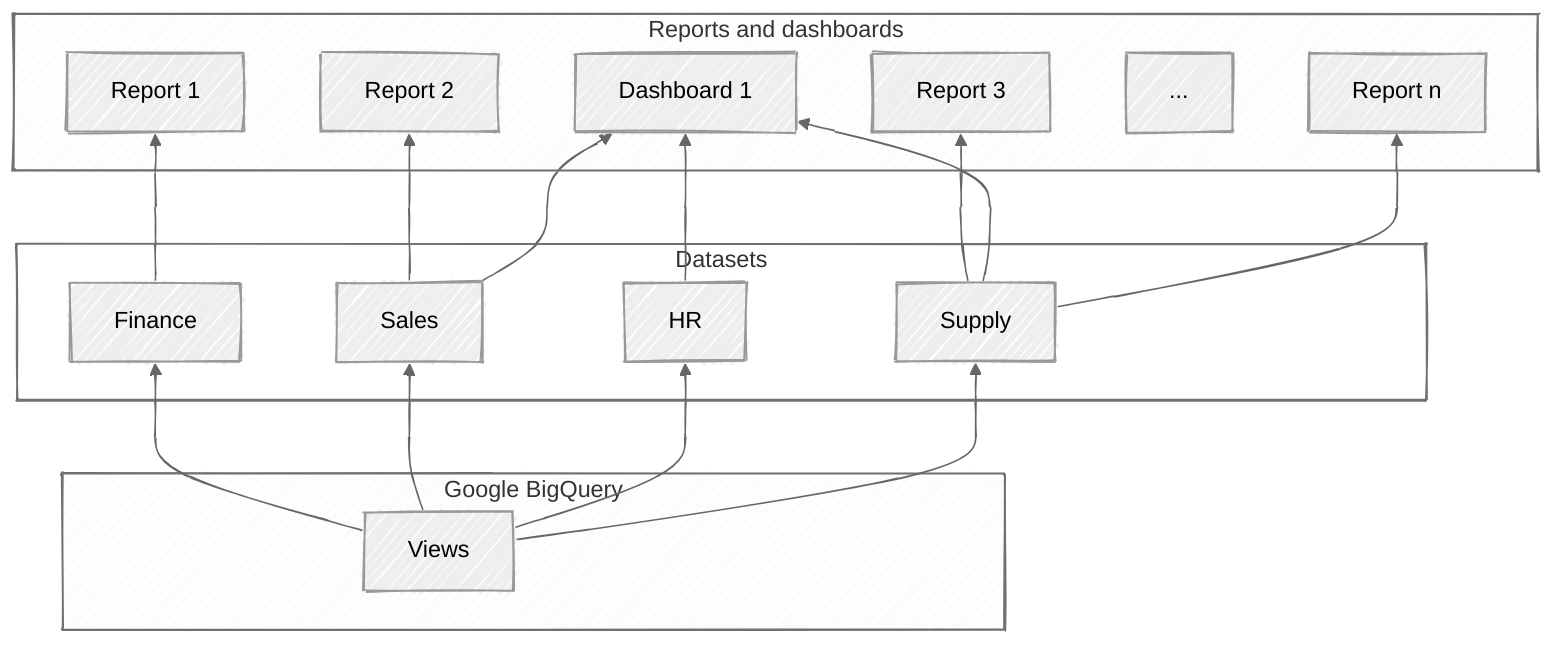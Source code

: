 ---
config:
  look: handDrawn
  theme: neutral
---
flowchart BT
 subgraph s3["Datasets"]
        n22["Sales"]
        n23["Supply"]
        n24["Finance"]
        n25["HR"]
  end
 subgraph s4["Reports and dashboards"]
        n26["Report 2"]
        n27["Report 3"]
        n29["Report 1"]
        n40["Dashboard 1"]
        n42["..."]
        n41["Report n"]
  end
 subgraph s5["Google BigQuery"]
        n51["Views"]
  end
    n51 --> n24 & n22 & n25 & n23
    n22 --> n26 & n40
    n23 --> n27 & n40 & n41
    n24 --> n29
    n25 --> n40
    style s3 fill:#ffffff